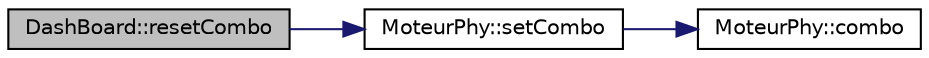 digraph G
{
  bgcolor="transparent";
  edge [fontname="Helvetica",fontsize="10",labelfontname="Helvetica",labelfontsize="10"];
  node [fontname="Helvetica",fontsize="10",shape=record];
  rankdir=LR;
  Node1 [label="DashBoard::resetCombo",height=0.2,width=0.4,color="black", fillcolor="grey75", style="filled" fontcolor="black"];
  Node1 -> Node2 [color="midnightblue",fontsize="10",style="solid",fontname="Helvetica"];
  Node2 [label="MoteurPhy::setCombo",height=0.2,width=0.4,color="black",URL="$a00013.html#a540eb7aa4aad37a5487ac0e4c91da903"];
  Node2 -> Node3 [color="midnightblue",fontsize="10",style="solid",fontname="Helvetica"];
  Node3 [label="MoteurPhy::combo",height=0.2,width=0.4,color="black",URL="$a00013.html#ac7111dfbdee8744f40c2dd22dbb8b472"];
}
